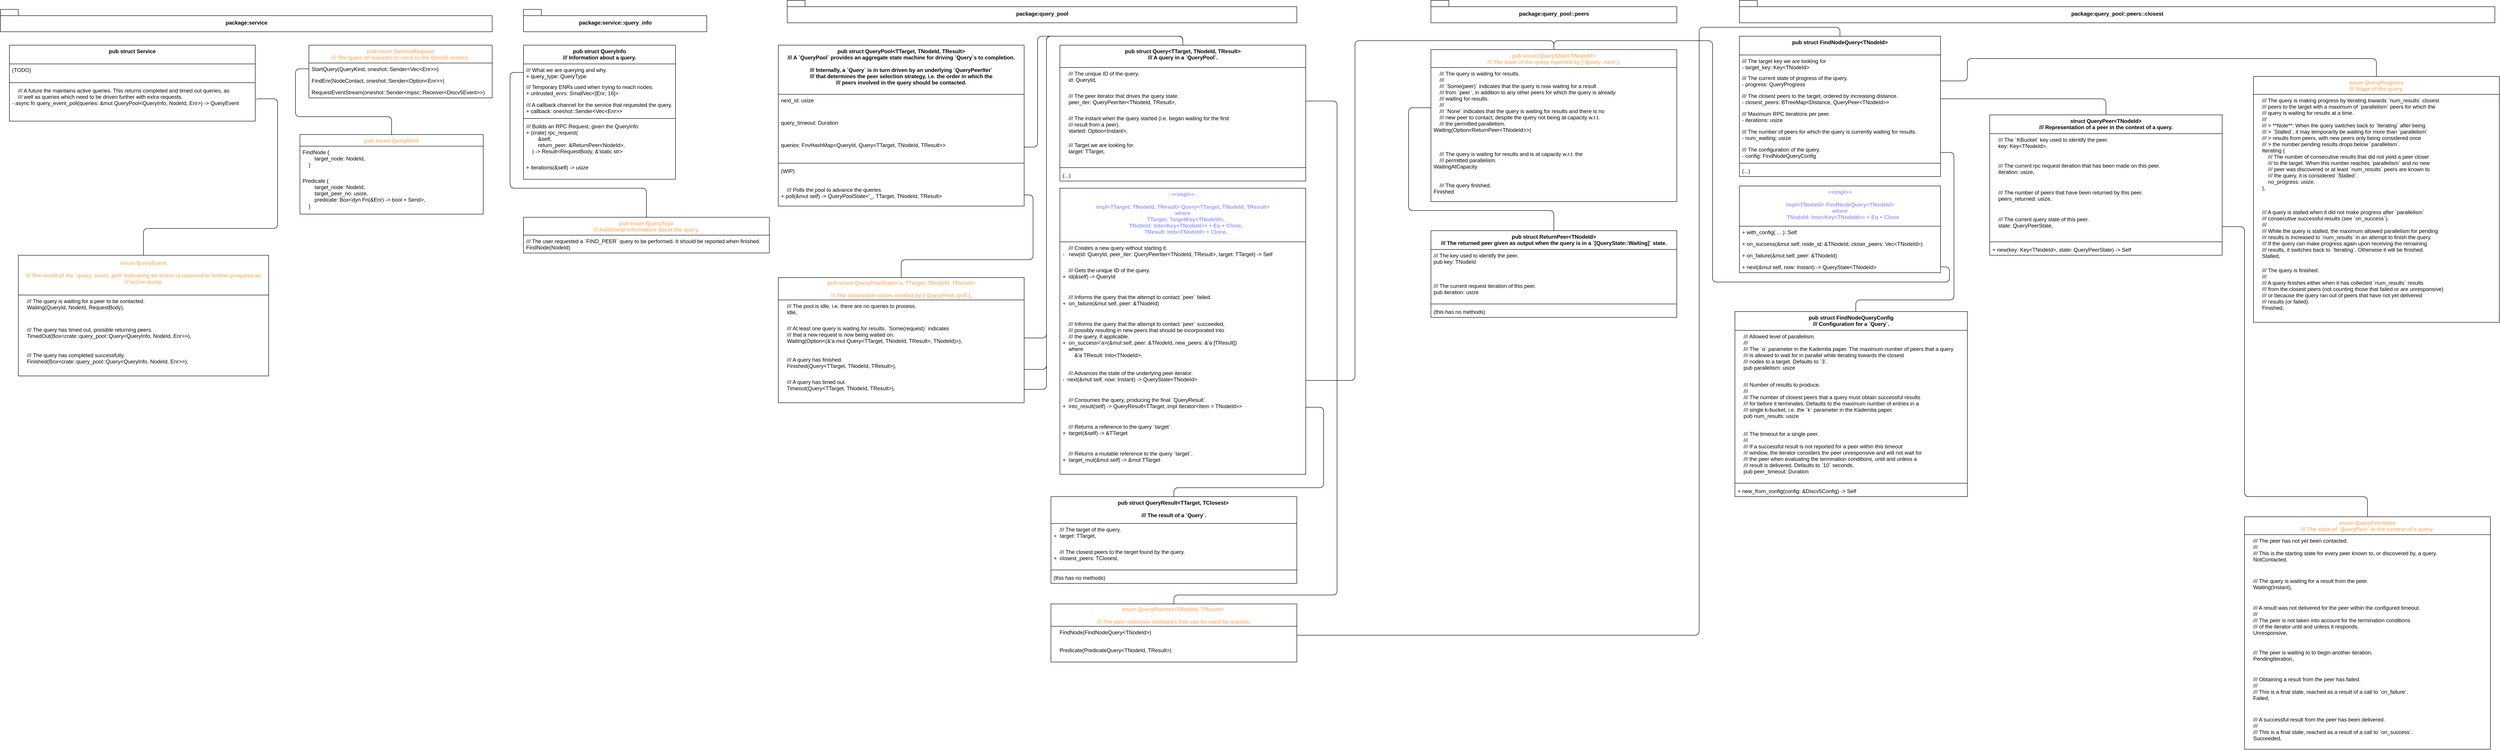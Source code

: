 <mxfile version="13.6.5">
    <diagram id="A8SA5iqdQammDAhF5BSR" name="Page-1">
        <mxGraphModel dx="2698" dy="864" grid="1" gridSize="10" guides="1" tooltips="1" connect="1" arrows="1" fold="1" page="1" pageScale="1" pageWidth="827" pageHeight="1169" math="0" shadow="0">
            <root>
                <mxCell id="0"/>
                <mxCell id="1" parent="0"/>
                <mxCell id="6" value="package:service" style="shape=folder;fontStyle=1;spacingTop=10;tabWidth=40;tabHeight=14;tabPosition=left;html=1;" parent="1" vertex="1">
                    <mxGeometry x="-650" y="40" width="1100" height="50" as="geometry"/>
                </mxCell>
                <mxCell id="7" value="pub enum ServiceRequest&#10;/// The types of requests to send to the Discv5 service." style="swimlane;fontStyle=1;childLayout=stackLayout;horizontal=1;startSize=40;fillColor=none;horizontalStack=0;resizeParent=1;resizeParentMax=0;resizeLast=0;collapsible=1;marginBottom=0;fontColor=#FFB570;" parent="1" vertex="1">
                    <mxGeometry x="40" y="120" width="410" height="118" as="geometry">
                        <mxRectangle x="90" y="140" width="90" height="26" as="alternateBounds"/>
                    </mxGeometry>
                </mxCell>
                <mxCell id="8" value="StartQuery(QueryKind, oneshot::Sender&lt;Vec&lt;Enr&gt;&gt;)" style="text;strokeColor=none;fillColor=none;align=left;verticalAlign=top;spacingLeft=4;spacingRight=4;overflow=hidden;rotatable=0;points=[[0,0.5],[1,0.5]];portConstraint=eastwest;" parent="7" vertex="1">
                    <mxGeometry y="40" width="410" height="26" as="geometry"/>
                </mxCell>
                <mxCell id="9" value="FindEnr(NodeContact, oneshot::Sender&lt;Option&lt;Enr&gt;&gt;)" style="text;strokeColor=none;fillColor=none;align=left;verticalAlign=top;spacingLeft=4;spacingRight=4;overflow=hidden;rotatable=0;points=[[0,0.5],[1,0.5]];portConstraint=eastwest;" parent="7" vertex="1">
                    <mxGeometry y="66" width="410" height="26" as="geometry"/>
                </mxCell>
                <mxCell id="10" value="RequestEventStream(oneshot::Sender&lt;mpsc::Receiver&lt;Discv5Event&gt;&gt;)" style="text;strokeColor=none;fillColor=none;align=left;verticalAlign=top;spacingLeft=4;spacingRight=4;overflow=hidden;rotatable=0;points=[[0,0.5],[1,0.5]];portConstraint=eastwest;" parent="7" vertex="1">
                    <mxGeometry y="92" width="410" height="26" as="geometry"/>
                </mxCell>
                <mxCell id="15" value="" style="endArrow=none;html=1;edgeStyle=orthogonalEdgeStyle;entryX=0.5;entryY=0;entryDx=0;entryDy=0;" parent="1" source="8" target="11" edge="1">
                    <mxGeometry relative="1" as="geometry">
                        <mxPoint x="110" y="550" as="sourcePoint"/>
                        <mxPoint x="270" y="550" as="targetPoint"/>
                        <Array as="points">
                            <mxPoint x="10" y="173"/>
                            <mxPoint x="10" y="280"/>
                            <mxPoint x="225" y="280"/>
                        </Array>
                    </mxGeometry>
                </mxCell>
                <mxCell id="11" value="pub enum QueryKind" style="swimlane;fontStyle=1;childLayout=stackLayout;horizontal=1;startSize=26;fillColor=none;horizontalStack=0;resizeParent=1;resizeParentMax=0;resizeLast=0;collapsible=1;marginBottom=0;fontColor=#FFB570;" parent="1" vertex="1">
                    <mxGeometry x="20" y="320" width="410" height="178" as="geometry">
                        <mxRectangle x="90" y="140" width="90" height="26" as="alternateBounds"/>
                    </mxGeometry>
                </mxCell>
                <mxCell id="12" value="FindNode {&#10;        target_node: NodeId,&#10;    }" style="text;strokeColor=none;fillColor=none;align=left;verticalAlign=top;spacingLeft=4;spacingRight=4;overflow=hidden;rotatable=0;points=[[0,0.5],[1,0.5]];portConstraint=eastwest;" parent="11" vertex="1">
                    <mxGeometry y="26" width="410" height="64" as="geometry"/>
                </mxCell>
                <mxCell id="13" value="Predicate {&#10;        target_node: NodeId,&#10;        target_peer_no: usize,&#10;        predicate: Box&lt;dyn Fn(&amp;Enr) -&gt; bool + Send&gt;,&#10;    }" style="text;strokeColor=none;fillColor=none;align=left;verticalAlign=top;spacingLeft=4;spacingRight=4;overflow=hidden;rotatable=0;points=[[0,0.5],[1,0.5]];portConstraint=eastwest;" parent="11" vertex="1">
                    <mxGeometry y="90" width="410" height="88" as="geometry"/>
                </mxCell>
                <mxCell id="18" value="package:service::query_info" style="shape=folder;fontStyle=1;spacingTop=10;tabWidth=40;tabHeight=14;tabPosition=left;html=1;" parent="1" vertex="1">
                    <mxGeometry x="520" y="40" width="410" height="50" as="geometry"/>
                </mxCell>
                <mxCell id="19" value="pub struct QueryInfo&#10;/// Information about a query." style="swimlane;fontStyle=1;align=center;verticalAlign=top;childLayout=stackLayout;horizontal=1;startSize=42;horizontalStack=0;resizeParent=1;resizeParentMax=0;resizeLast=0;collapsible=1;marginBottom=0;" parent="1" vertex="1">
                    <mxGeometry x="520" y="120" width="340" height="300" as="geometry"/>
                </mxCell>
                <mxCell id="20" value="/// What we are querying and why.&#10;+ query_type: QueryType" style="text;strokeColor=none;fillColor=none;align=left;verticalAlign=top;spacingLeft=4;spacingRight=4;overflow=hidden;rotatable=0;points=[[0,0.5],[1,0.5]];portConstraint=eastwest;" parent="19" vertex="1">
                    <mxGeometry y="42" width="340" height="38" as="geometry"/>
                </mxCell>
                <mxCell id="25" value="/// Temporary ENRs used when trying to reach nodes.&#10;+ untrusted_enrs: SmallVec&lt;[Enr; 16]&gt;" style="text;strokeColor=none;fillColor=none;align=left;verticalAlign=top;spacingLeft=4;spacingRight=4;overflow=hidden;rotatable=0;points=[[0,0.5],[1,0.5]];portConstraint=eastwest;" parent="19" vertex="1">
                    <mxGeometry y="80" width="340" height="40" as="geometry"/>
                </mxCell>
                <mxCell id="26" value="/// A callback channel for the service that requested the query.&#10;+ callback: oneshot::Sender&lt;Vec&lt;Enr&gt;&gt;" style="text;strokeColor=none;fillColor=none;align=left;verticalAlign=top;spacingLeft=4;spacingRight=4;overflow=hidden;rotatable=0;points=[[0,0.5],[1,0.5]];portConstraint=eastwest;" parent="19" vertex="1">
                    <mxGeometry y="120" width="340" height="40" as="geometry"/>
                </mxCell>
                <mxCell id="21" value="" style="line;strokeWidth=1;fillColor=none;align=left;verticalAlign=middle;spacingTop=-1;spacingLeft=3;spacingRight=3;rotatable=0;labelPosition=right;points=[];portConstraint=eastwest;" parent="19" vertex="1">
                    <mxGeometry y="160" width="340" height="8" as="geometry"/>
                </mxCell>
                <mxCell id="22" value="/// Builds an RPC Request, given the QueryInfo&#10;+ (crate) rpc_request(&#10;        &amp;self,&#10;        return_peer: &amp;ReturnPeer&lt;NodeId&gt;,&#10;    ) -&gt; Result&lt;RequestBody, &amp;'static str&gt;" style="text;strokeColor=none;fillColor=none;align=left;verticalAlign=top;spacingLeft=4;spacingRight=4;overflow=hidden;rotatable=0;points=[[0,0.5],[1,0.5]];portConstraint=eastwest;" parent="19" vertex="1">
                    <mxGeometry y="168" width="340" height="92" as="geometry"/>
                </mxCell>
                <mxCell id="94" value="+ iterations(&amp;self) -&gt; usize" style="text;strokeColor=none;fillColor=none;align=left;verticalAlign=top;spacingLeft=4;spacingRight=4;overflow=hidden;rotatable=0;points=[[0,0.5],[1,0.5]];portConstraint=eastwest;" parent="19" vertex="1">
                    <mxGeometry y="260" width="340" height="40" as="geometry"/>
                </mxCell>
                <mxCell id="31" value="" style="endArrow=none;html=1;edgeStyle=orthogonalEdgeStyle;exitX=0;exitY=0.5;exitDx=0;exitDy=0;entryX=0.5;entryY=0;entryDx=0;entryDy=0;" parent="1" source="20" target="27" edge="1">
                    <mxGeometry relative="1" as="geometry">
                        <mxPoint x="590" y="580" as="sourcePoint"/>
                        <mxPoint x="750" y="580" as="targetPoint"/>
                        <Array as="points">
                            <mxPoint x="490" y="181"/>
                            <mxPoint x="490" y="440"/>
                            <mxPoint x="795" y="440"/>
                        </Array>
                    </mxGeometry>
                </mxCell>
                <mxCell id="34" value="package:query_pool::peers::closest" style="shape=folder;fontStyle=1;spacingTop=10;tabWidth=40;tabHeight=14;tabPosition=left;html=1;" parent="1" vertex="1">
                    <mxGeometry x="3240" y="20" width="1690" height="50" as="geometry"/>
                </mxCell>
                <mxCell id="55" value="" style="endArrow=none;html=1;edgeStyle=orthogonalEdgeStyle;entryX=0.52;entryY=-0.001;entryDx=0;entryDy=0;entryPerimeter=0;" parent="1" source="44" target="45" edge="1">
                    <mxGeometry relative="1" as="geometry">
                        <mxPoint x="3070" y="640" as="sourcePoint"/>
                        <mxPoint x="3230" y="640" as="targetPoint"/>
                        <Array as="points">
                            <mxPoint x="3720" y="360"/>
                            <mxPoint x="3720" y="690"/>
                            <mxPoint x="3500" y="690"/>
                        </Array>
                    </mxGeometry>
                </mxCell>
                <mxCell id="79" value="" style="endArrow=none;html=1;edgeStyle=orthogonalEdgeStyle;fontColor=#FFB570;entryX=0.5;entryY=0;entryDx=0;entryDy=0;exitX=1;exitY=0.5;exitDx=0;exitDy=0;" parent="1" source="74" target="75" edge="1">
                    <mxGeometry relative="1" as="geometry">
                        <mxPoint x="2836" y="690" as="sourcePoint"/>
                        <mxPoint x="2216" y="860" as="targetPoint"/>
                        <Array as="points">
                            <mxPoint x="3710" y="616"/>
                            <mxPoint x="3710" y="650"/>
                            <mxPoint x="3180" y="650"/>
                            <mxPoint x="3180" y="110"/>
                            <mxPoint x="2825" y="110"/>
                        </Array>
                    </mxGeometry>
                </mxCell>
                <mxCell id="27" value="pub enum QueryType&#10;/// Additional information about the query." style="swimlane;fontStyle=1;childLayout=stackLayout;horizontal=1;startSize=40;fillColor=none;horizontalStack=0;resizeParent=1;resizeParentMax=0;resizeLast=0;collapsible=1;marginBottom=0;labelBackgroundColor=none;fontColor=#FFB570;" parent="1" vertex="1">
                    <mxGeometry x="520" y="505" width="550" height="80" as="geometry">
                        <mxRectangle x="90" y="140" width="90" height="26" as="alternateBounds"/>
                    </mxGeometry>
                </mxCell>
                <mxCell id="28" value="/// The user requested a `FIND_PEER` query to be performed. It should be reported when finished.&#10;FindNode(NodeId)" style="text;strokeColor=none;fillColor=none;align=left;verticalAlign=top;spacingLeft=4;spacingRight=4;overflow=hidden;rotatable=0;points=[[0,0.5],[1,0.5]];portConstraint=eastwest;" parent="27" vertex="1">
                    <mxGeometry y="40" width="550" height="40" as="geometry"/>
                </mxCell>
                <mxCell id="95" value="" style="endArrow=none;html=1;edgeStyle=orthogonalEdgeStyle;fontColor=#FFB570;exitX=0;exitY=0.5;exitDx=0;exitDy=0;entryX=0.5;entryY=0;entryDx=0;entryDy=0;" parent="1" source="76" target="82" edge="1">
                    <mxGeometry relative="1" as="geometry">
                        <mxPoint x="2070" y="500" as="sourcePoint"/>
                        <mxPoint x="2220" y="510" as="targetPoint"/>
                        <Array as="points">
                            <mxPoint x="2500" y="260"/>
                            <mxPoint x="2500" y="490"/>
                            <mxPoint x="2825" y="490"/>
                        </Array>
                    </mxGeometry>
                </mxCell>
                <mxCell id="98" value="package:query_pool::peers" style="shape=folder;fontStyle=1;spacingTop=10;tabWidth=40;tabHeight=14;tabPosition=left;html=1;" parent="1" vertex="1">
                    <mxGeometry x="2550" y="20" width="550.06" height="50" as="geometry"/>
                </mxCell>
                <mxCell id="103" value="" style="endArrow=none;html=1;edgeStyle=orthogonalEdgeStyle;entryX=0.5;entryY=0;entryDx=0;entryDy=0;exitX=1;exitY=0.5;exitDx=0;exitDy=0;" parent="1" source="37" target="99" edge="1">
                    <mxGeometry relative="1" as="geometry">
                        <mxPoint x="3700" y="370" as="sourcePoint"/>
                        <mxPoint x="4040.4" y="160.586" as="targetPoint"/>
                        <Array as="points">
                            <mxPoint x="3750" y="200"/>
                            <mxPoint x="3750" y="150"/>
                            <mxPoint x="4665" y="150"/>
                        </Array>
                    </mxGeometry>
                </mxCell>
                <mxCell id="111" value="" style="endArrow=none;html=1;edgeStyle=orthogonalEdgeStyle;entryX=0.5;entryY=0;entryDx=0;entryDy=0;exitX=1;exitY=0.5;exitDx=0;exitDy=0;" parent="1" source="38" target="104" edge="1">
                    <mxGeometry relative="1" as="geometry">
                        <mxPoint x="3700" y="370.059" as="sourcePoint"/>
                        <mxPoint x="4040.4" y="160.586" as="targetPoint"/>
                        <Array as="points">
                            <mxPoint x="4060" y="240"/>
                        </Array>
                    </mxGeometry>
                </mxCell>
                <mxCell id="119" value="" style="endArrow=none;html=1;edgeStyle=orthogonalEdgeStyle;exitX=1;exitY=0.5;exitDx=0;exitDy=0;entryX=0.5;entryY=0;entryDx=0;entryDy=0;" parent="1" source="110" target="112" edge="1">
                    <mxGeometry relative="1" as="geometry">
                        <mxPoint x="3700" y="250" as="sourcePoint"/>
                        <mxPoint x="4339.06" y="590" as="targetPoint"/>
                        <Array as="points">
                            <mxPoint x="4370" y="526"/>
                            <mxPoint x="4370" y="1130"/>
                            <mxPoint x="4645" y="1130"/>
                        </Array>
                    </mxGeometry>
                </mxCell>
                <mxCell id="120" value="package:query_pool" style="shape=folder;fontStyle=1;spacingTop=10;tabWidth=40;tabHeight=14;tabPosition=left;html=1;" parent="1" vertex="1">
                    <mxGeometry x="1110" y="20" width="1140" height="50" as="geometry"/>
                </mxCell>
                <mxCell id="121" value="pub struct QueryPool&lt;TTarget, TNodeId, TResult&gt;&#10;/// A `QueryPool` provides an aggregate state machine for driving `Query`s to completion.&#10;&#10;/// Internally, a `Query` is in turn driven by an underlying `QueryPeerIter`&#10;/// that determines the peer selection strategy, i.e. the order in which the&#10;/// peers involved in the query should be contacted.&#10;" style="swimlane;fontStyle=1;align=center;verticalAlign=top;childLayout=stackLayout;horizontal=1;startSize=110;horizontalStack=0;resizeParent=1;resizeParentMax=0;resizeLast=0;collapsible=1;marginBottom=0;" parent="1" vertex="1">
                    <mxGeometry x="1090" y="120" width="550" height="360" as="geometry"/>
                </mxCell>
                <mxCell id="122" value="next_id: usize" style="text;strokeColor=none;fillColor=none;align=left;verticalAlign=top;spacingLeft=4;spacingRight=4;overflow=hidden;rotatable=0;points=[[0,0.5],[1,0.5]];portConstraint=eastwest;" parent="121" vertex="1">
                    <mxGeometry y="110" width="550" height="50" as="geometry"/>
                </mxCell>
                <mxCell id="123" value="query_timeout: Duration" style="text;strokeColor=none;fillColor=none;align=left;verticalAlign=top;spacingLeft=4;spacingRight=4;overflow=hidden;rotatable=0;points=[[0,0.5],[1,0.5]];portConstraint=eastwest;" parent="121" vertex="1">
                    <mxGeometry y="160" width="550" height="50" as="geometry"/>
                </mxCell>
                <mxCell id="128" value="queries: FnvHashMap&lt;QueryId, Query&lt;TTarget, TNodeId, TResult&gt;&gt;" style="text;strokeColor=none;fillColor=none;align=left;verticalAlign=top;spacingLeft=4;spacingRight=4;overflow=hidden;rotatable=0;points=[[0,0.5],[1,0.5]];portConstraint=eastwest;" parent="121" vertex="1">
                    <mxGeometry y="210" width="550" height="50" as="geometry"/>
                </mxCell>
                <mxCell id="124" value="" style="line;strokeWidth=1;fillColor=none;align=left;verticalAlign=middle;spacingTop=-1;spacingLeft=3;spacingRight=3;rotatable=0;labelPosition=right;points=[];portConstraint=eastwest;" parent="121" vertex="1">
                    <mxGeometry y="260" width="550" height="8" as="geometry"/>
                </mxCell>
                <mxCell id="125" value="(WIP)" style="text;strokeColor=none;fillColor=none;align=left;verticalAlign=top;spacingLeft=4;spacingRight=4;overflow=hidden;rotatable=0;points=[[0,0.5],[1,0.5]];portConstraint=eastwest;" parent="121" vertex="1">
                    <mxGeometry y="268" width="550" height="42" as="geometry"/>
                </mxCell>
                <mxCell id="177" value="    /// Polls the pool to advance the queries.&#10;+ poll(&amp;mut self) -&gt; QueryPoolState&lt;'_, TTarget, TNodeId, TResult&gt;" style="text;strokeColor=none;fillColor=none;align=left;verticalAlign=top;spacingLeft=4;spacingRight=4;overflow=hidden;rotatable=0;points=[[0,0.5],[1,0.5]];portConstraint=eastwest;" parent="121" vertex="1">
                    <mxGeometry y="310" width="550" height="50" as="geometry"/>
                </mxCell>
                <mxCell id="150" value="" style="endArrow=none;html=1;edgeStyle=orthogonalEdgeStyle;fontColor=#FFB570;exitX=0.5;exitY=0;exitDx=0;exitDy=0;entryX=1;entryY=0.5;entryDx=0;entryDy=0;" parent="1" source="75" target="146" edge="1">
                    <mxGeometry relative="1" as="geometry">
                        <mxPoint x="1740" y="265" as="sourcePoint"/>
                        <mxPoint x="2015.0" y="540" as="targetPoint"/>
                        <Array as="points">
                            <mxPoint x="2825" y="110"/>
                            <mxPoint x="2380" y="110"/>
                            <mxPoint x="2380" y="870"/>
                        </Array>
                    </mxGeometry>
                </mxCell>
                <mxCell id="158" value="" style="endArrow=none;html=1;edgeStyle=orthogonalEdgeStyle;fontColor=#FFB570;exitX=1;exitY=0.5;exitDx=0;exitDy=0;entryX=0.5;entryY=0;entryDx=0;entryDy=0;" parent="1" source="147" target="151" edge="1">
                    <mxGeometry relative="1" as="geometry">
                        <mxPoint x="1859.94" y="1100" as="sourcePoint"/>
                        <mxPoint x="2134.94" y="1375" as="targetPoint"/>
                        <Array as="points">
                            <mxPoint x="2310" y="930"/>
                            <mxPoint x="2310" y="1110"/>
                            <mxPoint x="1975" y="1110"/>
                        </Array>
                    </mxGeometry>
                </mxCell>
                <mxCell id="159" value="" style="endArrow=none;html=1;edgeStyle=orthogonalEdgeStyle;fontColor=#FFB570;exitX=1;exitY=0.361;exitDx=0;exitDy=0;entryX=0.5;entryY=0;entryDx=0;entryDy=0;exitPerimeter=0;" parent="1" source="128" target="129" edge="1">
                    <mxGeometry relative="1" as="geometry">
                        <mxPoint x="1749.94" y="364" as="sourcePoint"/>
                        <mxPoint x="2024.94" y="639" as="targetPoint"/>
                        <Array as="points">
                            <mxPoint x="1670" y="348"/>
                            <mxPoint x="1670" y="100"/>
                            <mxPoint x="1995" y="100"/>
                        </Array>
                    </mxGeometry>
                </mxCell>
                <mxCell id="35" value="pub struct FindNodeQuery&lt;TNodeId&gt;" style="swimlane;fontStyle=1;align=center;verticalAlign=top;childLayout=stackLayout;horizontal=1;startSize=42;horizontalStack=0;resizeParent=1;resizeParentMax=0;resizeLast=0;collapsible=1;marginBottom=0;" parent="1" vertex="1">
                    <mxGeometry x="3240" y="100" width="450" height="314" as="geometry"/>
                </mxCell>
                <mxCell id="36" value="/// The target key we are looking for&#10;- target_key: Key&lt;TNodeId&gt;" style="text;strokeColor=none;fillColor=none;align=left;verticalAlign=top;spacingLeft=4;spacingRight=4;overflow=hidden;rotatable=0;points=[[0,0.5],[1,0.5]];portConstraint=eastwest;" parent="35" vertex="1">
                    <mxGeometry y="42" width="450" height="38" as="geometry"/>
                </mxCell>
                <mxCell id="37" value="/// The current state of progress of the query.&#10;- progress: QueryProgress" style="text;strokeColor=none;fillColor=none;align=left;verticalAlign=top;spacingLeft=4;spacingRight=4;overflow=hidden;rotatable=0;points=[[0,0.5],[1,0.5]];portConstraint=eastwest;" parent="35" vertex="1">
                    <mxGeometry y="80" width="450" height="40" as="geometry"/>
                </mxCell>
                <mxCell id="38" value="/// The closest peers to the target, ordered by increasing distance.&#10;- closest_peers: BTreeMap&lt;Distance, QueryPeer&lt;TNodeId&gt;&gt;" style="text;strokeColor=none;fillColor=none;align=left;verticalAlign=top;spacingLeft=4;spacingRight=4;overflow=hidden;rotatable=0;points=[[0,0.5],[1,0.5]];portConstraint=eastwest;" parent="35" vertex="1">
                    <mxGeometry y="120" width="450" height="40" as="geometry"/>
                </mxCell>
                <mxCell id="42" value="/// Maximum RPC iterations per peer.&#10;- iterations: usize" style="text;strokeColor=none;fillColor=none;align=left;verticalAlign=top;spacingLeft=4;spacingRight=4;overflow=hidden;rotatable=0;points=[[0,0.5],[1,0.5]];portConstraint=eastwest;" parent="35" vertex="1">
                    <mxGeometry y="160" width="450" height="40" as="geometry"/>
                </mxCell>
                <mxCell id="43" value="/// The number of peers for which the query is currently waiting for results.&#10;- num_waiting: usize" style="text;strokeColor=none;fillColor=none;align=left;verticalAlign=top;spacingLeft=4;spacingRight=4;overflow=hidden;rotatable=0;points=[[0,0.5],[1,0.5]];portConstraint=eastwest;" parent="35" vertex="1">
                    <mxGeometry y="200" width="450" height="40" as="geometry"/>
                </mxCell>
                <mxCell id="44" value="/// The configuration of the query.&#10;- config: FindNodeQueryConfig" style="text;strokeColor=none;fillColor=none;align=left;verticalAlign=top;spacingLeft=4;spacingRight=4;overflow=hidden;rotatable=0;points=[[0,0.5],[1,0.5]];portConstraint=eastwest;" parent="35" vertex="1">
                    <mxGeometry y="240" width="450" height="40" as="geometry"/>
                </mxCell>
                <mxCell id="39" value="" style="line;strokeWidth=1;fillColor=none;align=left;verticalAlign=middle;spacingTop=-1;spacingLeft=3;spacingRight=3;rotatable=0;labelPosition=right;points=[];portConstraint=eastwest;" parent="35" vertex="1">
                    <mxGeometry y="280" width="450" height="8" as="geometry"/>
                </mxCell>
                <mxCell id="41" value="(...)" style="text;strokeColor=none;fillColor=none;align=left;verticalAlign=top;spacingLeft=4;spacingRight=4;overflow=hidden;rotatable=0;points=[[0,0.5],[1,0.5]];portConstraint=eastwest;" parent="35" vertex="1">
                    <mxGeometry y="288" width="450" height="26" as="geometry"/>
                </mxCell>
                <mxCell id="63" value="&lt;&lt;impl&gt;&gt;&#10;&#10;impl&lt;TNodeId&gt; FindNodeQuery&lt;TNodeId&gt;&#10;where&#10;    TNodeId: Into&lt;Key&lt;TNodeId&gt;&gt; + Eq + Clone" style="swimlane;fontStyle=1;align=center;verticalAlign=top;childLayout=stackLayout;horizontal=1;startSize=90;horizontalStack=0;resizeParent=1;resizeParentMax=0;resizeLast=0;collapsible=1;marginBottom=0;fontColor=#9999FF;" parent="1" vertex="1">
                    <mxGeometry x="3240" y="435" width="450" height="194" as="geometry"/>
                </mxCell>
                <mxCell id="71" value="+ with_config( ... ): Self" style="text;strokeColor=none;fillColor=none;align=left;verticalAlign=top;spacingLeft=4;spacingRight=4;overflow=hidden;rotatable=0;points=[[0,0.5],[1,0.5]];portConstraint=eastwest;" parent="63" vertex="1">
                    <mxGeometry y="90" width="450" height="26" as="geometry"/>
                </mxCell>
                <mxCell id="72" value="+ on_success(&amp;mut self, node_id: &amp;TNodeId, closer_peers: Vec&lt;TNodeId&gt;)" style="text;strokeColor=none;fillColor=none;align=left;verticalAlign=top;spacingLeft=4;spacingRight=4;overflow=hidden;rotatable=0;points=[[0,0.5],[1,0.5]];portConstraint=eastwest;" parent="63" vertex="1">
                    <mxGeometry y="116" width="450" height="26" as="geometry"/>
                </mxCell>
                <mxCell id="73" value="+ on_failure(&amp;mut self, peer: &amp;TNodeId)" style="text;strokeColor=none;fillColor=none;align=left;verticalAlign=top;spacingLeft=4;spacingRight=4;overflow=hidden;rotatable=0;points=[[0,0.5],[1,0.5]];portConstraint=eastwest;" parent="63" vertex="1">
                    <mxGeometry y="142" width="450" height="26" as="geometry"/>
                </mxCell>
                <mxCell id="74" value="+ next(&amp;mut self, now: Instant) -&gt; QueryState&lt;TNodeId&gt;" style="text;strokeColor=none;fillColor=none;align=left;verticalAlign=top;spacingLeft=4;spacingRight=4;overflow=hidden;rotatable=0;points=[[0,0.5],[1,0.5]];portConstraint=eastwest;" parent="63" vertex="1">
                    <mxGeometry y="168" width="450" height="26" as="geometry"/>
                </mxCell>
                <mxCell id="75" value="pub enum QueryState&lt;TNodeId&gt;&#10;/// The state of the query reported by [`Query::next`]." style="swimlane;fontStyle=1;childLayout=stackLayout;horizontal=1;startSize=40;fillColor=none;horizontalStack=0;resizeParent=1;resizeParentMax=0;resizeLast=0;collapsible=1;marginBottom=0;fontColor=#FFB570;" parent="1" vertex="1">
                    <mxGeometry x="2550" y="130" width="550" height="340" as="geometry">
                        <mxRectangle x="90" y="140" width="90" height="26" as="alternateBounds"/>
                    </mxGeometry>
                </mxCell>
                <mxCell id="76" value="    /// The query is waiting for results.&#10;    ///&#10;    /// `Some(peer)` indicates that the query is now waiting for a result&#10;    /// from `peer`, in addition to any other peers for which the query is already&#10;    /// waiting for results.&#10;    ///&#10;    /// `None` indicates that the query is waiting for results and there is no&#10;    /// new peer to contact, despite the query not being at capacity w.r.t.&#10;    /// the permitted parallelism.&#10;Waiting(Option&lt;ReturnPeer&lt;TNodeId&gt;&gt;)" style="text;strokeColor=none;fillColor=none;align=left;verticalAlign=top;spacingLeft=4;spacingRight=4;overflow=hidden;rotatable=0;points=[[0,0.5],[1,0.5]];portConstraint=eastwest;" parent="75" vertex="1">
                    <mxGeometry y="40" width="550" height="180" as="geometry"/>
                </mxCell>
                <mxCell id="77" value="    /// The query is waiting for results and is at capacity w.r.t. the&#10;    /// permitted parallelism.&#10;WaitingAtCapacity" style="text;strokeColor=none;fillColor=none;align=left;verticalAlign=top;spacingLeft=4;spacingRight=4;overflow=hidden;rotatable=0;points=[[0,0.5],[1,0.5]];portConstraint=eastwest;" parent="75" vertex="1">
                    <mxGeometry y="220" width="550" height="70" as="geometry"/>
                </mxCell>
                <mxCell id="78" value="    /// The query finished.&#10;Finished" style="text;strokeColor=none;fillColor=none;align=left;verticalAlign=top;spacingLeft=4;spacingRight=4;overflow=hidden;rotatable=0;points=[[0,0.5],[1,0.5]];portConstraint=eastwest;" parent="75" vertex="1">
                    <mxGeometry y="290" width="550" height="50" as="geometry"/>
                </mxCell>
                <mxCell id="82" value="pub struct ReturnPeer&lt;TNodeId&gt;&#10;/// The returned peer given as output when the query is in a `[QueryState::Waiting]` state." style="swimlane;fontStyle=1;align=center;verticalAlign=top;childLayout=stackLayout;horizontal=1;startSize=42;horizontalStack=0;resizeParent=1;resizeParentMax=0;resizeLast=0;collapsible=1;marginBottom=0;" parent="1" vertex="1">
                    <mxGeometry x="2550" y="535" width="550" height="194" as="geometry"/>
                </mxCell>
                <mxCell id="83" value="/// The key used to identify the peer.&#10;pub key: TNodeId" style="text;strokeColor=none;fillColor=none;align=left;verticalAlign=top;spacingLeft=4;spacingRight=4;overflow=hidden;rotatable=0;points=[[0,0.5],[1,0.5]];portConstraint=eastwest;" parent="82" vertex="1">
                    <mxGeometry y="42" width="550" height="68" as="geometry"/>
                </mxCell>
                <mxCell id="84" value="/// The current request iteration of this peer.&#10;pub iteration: usize" style="text;strokeColor=none;fillColor=none;align=left;verticalAlign=top;spacingLeft=4;spacingRight=4;overflow=hidden;rotatable=0;points=[[0,0.5],[1,0.5]];portConstraint=eastwest;" parent="82" vertex="1">
                    <mxGeometry y="110" width="550" height="50" as="geometry"/>
                </mxCell>
                <mxCell id="86" value="" style="line;strokeWidth=1;fillColor=none;align=left;verticalAlign=middle;spacingTop=-1;spacingLeft=3;spacingRight=3;rotatable=0;labelPosition=right;points=[];portConstraint=eastwest;" parent="82" vertex="1">
                    <mxGeometry y="160" width="550" height="8" as="geometry"/>
                </mxCell>
                <mxCell id="87" value="(this has no methods)" style="text;strokeColor=none;fillColor=none;align=left;verticalAlign=top;spacingLeft=4;spacingRight=4;overflow=hidden;rotatable=0;points=[[0,0.5],[1,0.5]];portConstraint=eastwest;" parent="82" vertex="1">
                    <mxGeometry y="168" width="550" height="26" as="geometry"/>
                </mxCell>
                <mxCell id="189" value="pub struct Service" style="swimlane;fontStyle=1;align=center;verticalAlign=top;childLayout=stackLayout;horizontal=1;startSize=42;horizontalStack=0;resizeParent=1;resizeParentMax=0;resizeLast=0;collapsible=1;marginBottom=0;" parent="1" vertex="1">
                    <mxGeometry x="-630" y="120" width="550" height="170" as="geometry"/>
                </mxCell>
                <mxCell id="190" value="(TODO)" style="text;strokeColor=none;fillColor=none;align=left;verticalAlign=top;spacingLeft=4;spacingRight=4;overflow=hidden;rotatable=0;points=[[0,0.5],[1,0.5]];portConstraint=eastwest;" parent="189" vertex="1">
                    <mxGeometry y="42" width="550" height="38" as="geometry"/>
                </mxCell>
                <mxCell id="193" value="" style="line;strokeWidth=1;fillColor=none;align=left;verticalAlign=middle;spacingTop=-1;spacingLeft=3;spacingRight=3;rotatable=0;labelPosition=right;points=[];portConstraint=eastwest;" parent="189" vertex="1">
                    <mxGeometry y="80" width="550" height="8" as="geometry"/>
                </mxCell>
                <mxCell id="194" value="    /// A future the maintains active queries. This returns completed and timed out queries, as&#10;    /// well as queries which need to be driven further with extra requests.&#10;- async fn query_event_poll(queries: &amp;mut QueryPool&lt;QueryInfo, NodeId, Enr&gt;) -&gt; QueryEvent" style="text;strokeColor=none;fillColor=none;align=left;verticalAlign=top;spacingLeft=4;spacingRight=4;overflow=hidden;rotatable=0;points=[[0,0.5],[1,0.5]];portConstraint=eastwest;" parent="189" vertex="1">
                    <mxGeometry y="88" width="550" height="82" as="geometry"/>
                </mxCell>
                <mxCell id="129" value="pub struct Query&lt;TTarget, TNodeId, TResult&gt;&#10;/// A query in a `QueryPool`." style="swimlane;fontStyle=1;align=center;verticalAlign=top;childLayout=stackLayout;horizontal=1;startSize=50;horizontalStack=0;resizeParent=1;resizeParentMax=0;resizeLast=0;collapsible=1;marginBottom=0;" parent="1" vertex="1">
                    <mxGeometry x="1720" y="120" width="550" height="304" as="geometry"/>
                </mxCell>
                <mxCell id="130" value="    /// The unique ID of the query.&#10;    id: QueryId," style="text;strokeColor=none;fillColor=none;align=left;verticalAlign=top;spacingLeft=4;spacingRight=4;overflow=hidden;rotatable=0;points=[[0,0.5],[1,0.5]];portConstraint=eastwest;" parent="129" vertex="1">
                    <mxGeometry y="50" width="550" height="50" as="geometry"/>
                </mxCell>
                <mxCell id="131" value="    /// The peer iterator that drives the query state.&#10;    peer_iter: QueryPeerIter&lt;TNodeId, TResult&gt;,&#10;" style="text;strokeColor=none;fillColor=none;align=left;verticalAlign=top;spacingLeft=4;spacingRight=4;overflow=hidden;rotatable=0;points=[[0,0.5],[1,0.5]];portConstraint=eastwest;" parent="129" vertex="1">
                    <mxGeometry y="100" width="550" height="50" as="geometry"/>
                </mxCell>
                <mxCell id="139" value="    /// The instant when the query started (i.e. began waiting for the first&#10;    /// result from a peer).&#10;    started: Option&lt;Instant&gt;,&#10;" style="text;strokeColor=none;fillColor=none;align=left;verticalAlign=top;spacingLeft=4;spacingRight=4;overflow=hidden;rotatable=0;points=[[0,0.5],[1,0.5]];portConstraint=eastwest;" parent="129" vertex="1">
                    <mxGeometry y="150" width="550" height="60" as="geometry"/>
                </mxCell>
                <mxCell id="132" value="    /// Target we are looking for.&#10;    target: TTarget,&#10;" style="text;strokeColor=none;fillColor=none;align=left;verticalAlign=top;spacingLeft=4;spacingRight=4;overflow=hidden;rotatable=0;points=[[0,0.5],[1,0.5]];portConstraint=eastwest;" parent="129" vertex="1">
                    <mxGeometry y="210" width="550" height="60" as="geometry"/>
                </mxCell>
                <mxCell id="133" value="" style="line;strokeWidth=1;fillColor=none;align=left;verticalAlign=middle;spacingTop=-1;spacingLeft=3;spacingRight=3;rotatable=0;labelPosition=right;points=[];portConstraint=eastwest;" parent="129" vertex="1">
                    <mxGeometry y="270" width="550" height="8" as="geometry"/>
                </mxCell>
                <mxCell id="134" value="(...)" style="text;strokeColor=none;fillColor=none;align=left;verticalAlign=top;spacingLeft=4;spacingRight=4;overflow=hidden;rotatable=0;points=[[0,0.5],[1,0.5]];portConstraint=eastwest;" parent="129" vertex="1">
                    <mxGeometry y="278" width="550" height="26" as="geometry"/>
                </mxCell>
                <mxCell id="99" value="enum QueryProgress&#10;/// Stage of the query." style="swimlane;fontStyle=1;childLayout=stackLayout;horizontal=1;startSize=40;fillColor=none;horizontalStack=0;resizeParent=1;resizeParentMax=0;resizeLast=0;collapsible=1;marginBottom=0;fontColor=#FFB570;" parent="1" vertex="1">
                    <mxGeometry x="4390" y="190" width="550" height="550" as="geometry">
                        <mxRectangle x="90" y="140" width="90" height="26" as="alternateBounds"/>
                    </mxGeometry>
                </mxCell>
                <mxCell id="100" value="    /// The query is making progress by iterating towards `num_results` closest&#10;    /// peers to the target with a maximum of `parallelism` peers for which the&#10;    /// query is waiting for results at a time.&#10;    ///&#10;    /// &gt; **Note**: When the query switches back to `Iterating` after being&#10;    /// &gt; `Stalled`, it may temporarily be waiting for more than `parallelism`&#10;    /// &gt; results from peers, with new peers only being considered once&#10;    /// &gt; the number pending results drops below `parallelism`.&#10;    Iterating {&#10;        /// The number of consecutive results that did not yield a peer closer&#10;        /// to the target. When this number reaches `parallelism` and no new&#10;        /// peer was discovered or at least `num_results` peers are known to&#10;        /// the query, it is considered `Stalled`.&#10;        no_progress: usize,&#10;    },&#10;" style="text;strokeColor=none;fillColor=none;align=left;verticalAlign=top;spacingLeft=4;spacingRight=4;overflow=hidden;rotatable=0;points=[[0,0.5],[1,0.5]];portConstraint=eastwest;" parent="99" vertex="1">
                    <mxGeometry y="40" width="550" height="250" as="geometry"/>
                </mxCell>
                <mxCell id="101" value="    /// A query is stalled when it did not make progress after `parallelism`&#10;    /// consecutive successful results (see `on_success`).&#10;    ///&#10;    /// While the query is stalled, the maximum allowed parallelism for pending&#10;    /// results is increased to `num_results` in an attempt to finish the query.&#10;    /// If the query can make progress again upon receiving the remaining&#10;    /// results, it switches back to `Iterating`. Otherwise it will be finished.&#10;    Stalled,&#10;" style="text;strokeColor=none;fillColor=none;align=left;verticalAlign=top;spacingLeft=4;spacingRight=4;overflow=hidden;rotatable=0;points=[[0,0.5],[1,0.5]];portConstraint=eastwest;" parent="99" vertex="1">
                    <mxGeometry y="290" width="550" height="130" as="geometry"/>
                </mxCell>
                <mxCell id="102" value="    /// The query is finished.&#10;    ///&#10;    /// A query finishes either when it has collected `num_results` results&#10;    /// from the closest peers (not counting those that failed or are unresponsive)&#10;    /// or because the query ran out of peers that have not yet delivered&#10;    /// results (or failed).&#10;    Finished," style="text;strokeColor=none;fillColor=none;align=left;verticalAlign=top;spacingLeft=4;spacingRight=4;overflow=hidden;rotatable=0;points=[[0,0.5],[1,0.5]];portConstraint=eastwest;" parent="99" vertex="1">
                    <mxGeometry y="420" width="550" height="130" as="geometry"/>
                </mxCell>
                <mxCell id="104" value="struct QueryPeer&lt;TNodeId&gt;&#10;/// Representation of a peer in the context of a query." style="swimlane;fontStyle=1;align=center;verticalAlign=top;childLayout=stackLayout;horizontal=1;startSize=42;horizontalStack=0;resizeParent=1;resizeParentMax=0;resizeLast=0;collapsible=1;marginBottom=0;" parent="1" vertex="1">
                    <mxGeometry x="3800" y="276" width="520" height="314" as="geometry"/>
                </mxCell>
                <mxCell id="105" value="    /// The `KBucket` key used to identify the peer.&#10;    key: Key&lt;TNodeId&gt;,&#10;" style="text;strokeColor=none;fillColor=none;align=left;verticalAlign=top;spacingLeft=4;spacingRight=4;overflow=hidden;rotatable=0;points=[[0,0.5],[1,0.5]];portConstraint=eastwest;" parent="104" vertex="1">
                    <mxGeometry y="42" width="520" height="58" as="geometry"/>
                </mxCell>
                <mxCell id="106" value="    /// The current rpc request iteration that has been made on this peer.&#10;    iteration: usize,&#10;" style="text;strokeColor=none;fillColor=none;align=left;verticalAlign=top;spacingLeft=4;spacingRight=4;overflow=hidden;rotatable=0;points=[[0,0.5],[1,0.5]];portConstraint=eastwest;" parent="104" vertex="1">
                    <mxGeometry y="100" width="520" height="60" as="geometry"/>
                </mxCell>
                <mxCell id="107" value="    /// The number of peers that have been returned by this peer.&#10;    peers_returned: usize,&#10;" style="text;strokeColor=none;fillColor=none;align=left;verticalAlign=top;spacingLeft=4;spacingRight=4;overflow=hidden;rotatable=0;points=[[0,0.5],[1,0.5]];portConstraint=eastwest;" parent="104" vertex="1">
                    <mxGeometry y="160" width="520" height="60" as="geometry"/>
                </mxCell>
                <mxCell id="110" value="    /// The current query state of this peer.&#10;    state: QueryPeerState,&#10;" style="text;strokeColor=none;fillColor=none;align=left;verticalAlign=top;spacingLeft=4;spacingRight=4;overflow=hidden;rotatable=0;points=[[0,0.5],[1,0.5]];portConstraint=eastwest;" parent="104" vertex="1">
                    <mxGeometry y="220" width="520" height="60" as="geometry"/>
                </mxCell>
                <mxCell id="108" value="" style="line;strokeWidth=1;fillColor=none;align=left;verticalAlign=middle;spacingTop=-1;spacingLeft=3;spacingRight=3;rotatable=0;labelPosition=right;points=[];portConstraint=eastwest;" parent="104" vertex="1">
                    <mxGeometry y="280" width="520" height="8" as="geometry"/>
                </mxCell>
                <mxCell id="109" value="+ new(key: Key&lt;TNodeId&gt;, state: QueryPeerState) -&gt; Self" style="text;strokeColor=none;fillColor=none;align=left;verticalAlign=top;spacingLeft=4;spacingRight=4;overflow=hidden;rotatable=0;points=[[0,0.5],[1,0.5]];portConstraint=eastwest;" parent="104" vertex="1">
                    <mxGeometry y="288" width="520" height="26" as="geometry"/>
                </mxCell>
                <mxCell id="151" value="pub struct QueryResult&lt;TTarget, TClosest&gt; &#10;&#10;/// The result of a `Query`." style="swimlane;fontStyle=1;align=center;verticalAlign=top;childLayout=stackLayout;horizontal=1;startSize=60;horizontalStack=0;resizeParent=1;resizeParentMax=0;resizeLast=0;collapsible=1;marginBottom=0;" parent="1" vertex="1">
                    <mxGeometry x="1700" y="1130" width="550" height="194" as="geometry"/>
                </mxCell>
                <mxCell id="152" value="    /// The target of the query.&#10;+  target: TTarget,&#10;" style="text;strokeColor=none;fillColor=none;align=left;verticalAlign=top;spacingLeft=4;spacingRight=4;overflow=hidden;rotatable=0;points=[[0,0.5],[1,0.5]];portConstraint=eastwest;" parent="151" vertex="1">
                    <mxGeometry y="60" width="550" height="50" as="geometry"/>
                </mxCell>
                <mxCell id="153" value="    /// The closest peers to the target found by the query.&#10;+  closest_peers: TClosest,&#10;" style="text;strokeColor=none;fillColor=none;align=left;verticalAlign=top;spacingLeft=4;spacingRight=4;overflow=hidden;rotatable=0;points=[[0,0.5],[1,0.5]];portConstraint=eastwest;" parent="151" vertex="1">
                    <mxGeometry y="110" width="550" height="50" as="geometry"/>
                </mxCell>
                <mxCell id="156" value="" style="line;strokeWidth=1;fillColor=none;align=left;verticalAlign=middle;spacingTop=-1;spacingLeft=3;spacingRight=3;rotatable=0;labelPosition=right;points=[];portConstraint=eastwest;" parent="151" vertex="1">
                    <mxGeometry y="160" width="550" height="8" as="geometry"/>
                </mxCell>
                <mxCell id="157" value="(this has no methods)" style="text;strokeColor=none;fillColor=none;align=left;verticalAlign=top;spacingLeft=4;spacingRight=4;overflow=hidden;rotatable=0;points=[[0,0.5],[1,0.5]];portConstraint=eastwest;" parent="151" vertex="1">
                    <mxGeometry y="168" width="550" height="26" as="geometry"/>
                </mxCell>
                <mxCell id="140" value="&lt;&lt;impl&gt;&gt;&#10;&#10;impl&lt;TTarget, TNodeId, TResult&gt; Query&lt;TTarget, TNodeId, TResult&gt;&#10;where&#10;    TTarget: TargetKey&lt;TNodeId&gt;,&#10;    TNodeId: Into&lt;Key&lt;TNodeId&gt;&gt; + Eq + Clone,&#10;    TResult: Into&lt;TNodeId&gt; + Clone,&#10;" style="swimlane;fontStyle=1;align=center;verticalAlign=top;childLayout=stackLayout;horizontal=1;startSize=120;horizontalStack=0;resizeParent=1;resizeParentMax=0;resizeLast=0;collapsible=1;marginBottom=0;fontColor=#9999FF;" parent="1" vertex="1">
                    <mxGeometry x="1720" y="440" width="550" height="640" as="geometry"/>
                </mxCell>
                <mxCell id="141" value="    /// Creates a new query without starting it.&#10;-   new(id: QueryId, peer_iter: QueryPeerIter&lt;TNodeId, TResult&gt;, target: TTarget) -&gt; Self &#10;" style="text;strokeColor=none;fillColor=none;align=left;verticalAlign=top;spacingLeft=4;spacingRight=4;overflow=hidden;rotatable=0;points=[[0,0.5],[1,0.5]];portConstraint=eastwest;" parent="140" vertex="1">
                    <mxGeometry y="120" width="550" height="50" as="geometry"/>
                </mxCell>
                <mxCell id="142" value="    /// Gets the unique ID of the query.&#10;+  id(&amp;self) -&gt; QueryId &#10;" style="text;strokeColor=none;fillColor=none;align=left;verticalAlign=top;spacingLeft=4;spacingRight=4;overflow=hidden;rotatable=0;points=[[0,0.5],[1,0.5]];portConstraint=eastwest;" parent="140" vertex="1">
                    <mxGeometry y="170" width="550" height="60" as="geometry"/>
                </mxCell>
                <mxCell id="143" value="    /// Informs the query that the attempt to contact `peer` failed.&#10;+  on_failure(&amp;mut self, peer: &amp;TNodeId)&#10;" style="text;strokeColor=none;fillColor=none;align=left;verticalAlign=top;spacingLeft=4;spacingRight=4;overflow=hidden;rotatable=0;points=[[0,0.5],[1,0.5]];portConstraint=eastwest;" parent="140" vertex="1">
                    <mxGeometry y="230" width="550" height="60" as="geometry"/>
                </mxCell>
                <mxCell id="145" value="    /// Informs the query that the attempt to contact `peer` succeeded,&#10;    /// possibly resulting in new peers that should be incorporated into&#10;    /// the query, if applicable.&#10;+  on_success&lt;'a&gt;(&amp;mut self, peer: &amp;TNodeId, new_peers: &amp;'a [TResult])&#10;    where&#10;        &amp;'a TResult: Into&lt;TNodeId&gt;,&#10;" style="text;strokeColor=none;fillColor=none;align=left;verticalAlign=top;spacingLeft=4;spacingRight=4;overflow=hidden;rotatable=0;points=[[0,0.5],[1,0.5]];portConstraint=eastwest;" parent="140" vertex="1">
                    <mxGeometry y="290" width="550" height="110" as="geometry"/>
                </mxCell>
                <mxCell id="146" value="    /// Advances the state of the underlying peer iterator.&#10;-  next(&amp;mut self, now: Instant) -&gt; QueryState&lt;TNodeId&gt;&#10;" style="text;strokeColor=none;fillColor=none;align=left;verticalAlign=top;spacingLeft=4;spacingRight=4;overflow=hidden;rotatable=0;points=[[0,0.5],[1,0.5]];portConstraint=eastwest;" parent="140" vertex="1">
                    <mxGeometry y="400" width="550" height="60" as="geometry"/>
                </mxCell>
                <mxCell id="147" value="    /// Consumes the query, producing the final `QueryResult`.&#10;+  into_result(self) -&gt; QueryResult&lt;TTarget, impl Iterator&lt;Item = TNodeId&gt;&gt;&#10;" style="text;strokeColor=none;fillColor=none;align=left;verticalAlign=top;spacingLeft=4;spacingRight=4;overflow=hidden;rotatable=0;points=[[0,0.5],[1,0.5]];portConstraint=eastwest;" parent="140" vertex="1">
                    <mxGeometry y="460" width="550" height="60" as="geometry"/>
                </mxCell>
                <mxCell id="148" value="    /// Returns a reference to the query `target`.&#10;+  target(&amp;self) -&gt; &amp;TTarget" style="text;strokeColor=none;fillColor=none;align=left;verticalAlign=top;spacingLeft=4;spacingRight=4;overflow=hidden;rotatable=0;points=[[0,0.5],[1,0.5]];portConstraint=eastwest;" parent="140" vertex="1">
                    <mxGeometry y="520" width="550" height="60" as="geometry"/>
                </mxCell>
                <mxCell id="144" value="    /// Returns a mutable reference to the query `target`.&#10;+  target_mut(&amp;mut self) -&gt; &amp;mut TTarget &#10;" style="text;strokeColor=none;fillColor=none;align=left;verticalAlign=top;spacingLeft=4;spacingRight=4;overflow=hidden;rotatable=0;points=[[0,0.5],[1,0.5]];portConstraint=eastwest;" parent="140" vertex="1">
                    <mxGeometry y="580" width="550" height="60" as="geometry"/>
                </mxCell>
                <mxCell id="160" value="enum QueryPeerIter&lt;TNodeId, TResult&gt; &#10;&#10;/// The peer selection strategies that can be used by queries." style="swimlane;fontStyle=1;childLayout=stackLayout;horizontal=1;startSize=50;fillColor=none;horizontalStack=0;resizeParent=1;resizeParentMax=0;resizeLast=0;collapsible=1;marginBottom=0;labelBackgroundColor=none;fontColor=#FFB570;" parent="1" vertex="1">
                    <mxGeometry x="1700" y="1370" width="550" height="130" as="geometry">
                        <mxRectangle x="90" y="140" width="90" height="26" as="alternateBounds"/>
                    </mxGeometry>
                </mxCell>
                <mxCell id="161" value="    FindNode(FindNodeQuery&lt;TNodeId&gt;)&#10;" style="text;strokeColor=none;fillColor=none;align=left;verticalAlign=top;spacingLeft=4;spacingRight=4;overflow=hidden;rotatable=0;points=[[0,0.5],[1,0.5]];portConstraint=eastwest;" parent="160" vertex="1">
                    <mxGeometry y="50" width="550" height="40" as="geometry"/>
                </mxCell>
                <mxCell id="162" value="    Predicate(PredicateQuery&lt;TNodeId, TResult&gt;)" style="text;strokeColor=none;fillColor=none;align=left;verticalAlign=top;spacingLeft=4;spacingRight=4;overflow=hidden;rotatable=0;points=[[0,0.5],[1,0.5]];portConstraint=eastwest;" parent="160" vertex="1">
                    <mxGeometry y="90" width="550" height="40" as="geometry"/>
                </mxCell>
                <mxCell id="163" value="" style="endArrow=none;html=1;edgeStyle=orthogonalEdgeStyle;fontColor=#FFB570;exitX=1;exitY=0.5;exitDx=0;exitDy=0;entryX=0.5;entryY=0;entryDx=0;entryDy=0;" parent="1" source="131" target="160" edge="1">
                    <mxGeometry relative="1" as="geometry">
                        <mxPoint x="2335.0" y="969" as="sourcePoint"/>
                        <mxPoint x="2060.0" y="1169" as="targetPoint"/>
                        <Array as="points">
                            <mxPoint x="2340" y="245"/>
                            <mxPoint x="2340" y="1350"/>
                            <mxPoint x="1975" y="1350"/>
                        </Array>
                    </mxGeometry>
                </mxCell>
                <mxCell id="164" value="" style="endArrow=none;html=1;edgeStyle=orthogonalEdgeStyle;fontColor=#FFB570;exitX=0.5;exitY=0;exitDx=0;exitDy=0;entryX=1;entryY=0.5;entryDx=0;entryDy=0;" parent="1" source="35" target="161" edge="1">
                    <mxGeometry relative="1" as="geometry">
                        <mxPoint x="2705.0" y="1200" as="sourcePoint"/>
                        <mxPoint x="2430.0" y="1400" as="targetPoint"/>
                        <Array as="points">
                            <mxPoint x="3465" y="80"/>
                            <mxPoint x="3150" y="80"/>
                            <mxPoint x="3150" y="1440"/>
                        </Array>
                    </mxGeometry>
                </mxCell>
                <mxCell id="45" value="pub struct FindNodeQueryConfig&#10;/// Configuration for a `Query`." style="swimlane;fontStyle=1;align=center;verticalAlign=top;childLayout=stackLayout;horizontal=1;startSize=42;horizontalStack=0;resizeParent=1;resizeParentMax=0;resizeLast=0;collapsible=1;marginBottom=0;" parent="1" vertex="1">
                    <mxGeometry x="3230" y="716" width="520" height="414" as="geometry"/>
                </mxCell>
                <mxCell id="46" value="    /// Allowed level of parallelism.&#10;    ///&#10;    /// The `α` parameter in the Kademlia paper. The maximum number of peers that a query&#10;    /// is allowed to wait for in parallel while iterating towards the closest&#10;    /// nodes to a target. Defaults to `3`.&#10;    pub parallelism: usize" style="text;strokeColor=none;fillColor=none;align=left;verticalAlign=top;spacingLeft=4;spacingRight=4;overflow=hidden;rotatable=0;points=[[0,0.5],[1,0.5]];portConstraint=eastwest;" parent="45" vertex="1">
                    <mxGeometry y="42" width="520" height="108" as="geometry"/>
                </mxCell>
                <mxCell id="47" value="    /// Number of results to produce.&#10;    ///&#10;    /// The number of closest peers that a query must obtain successful results&#10;    /// for before it terminates. Defaults to the maximum number of entries in a&#10;    /// single k-bucket, i.e. the `k` parameter in the Kademlia paper.&#10;    pub num_results: usize" style="text;strokeColor=none;fillColor=none;align=left;verticalAlign=top;spacingLeft=4;spacingRight=4;overflow=hidden;rotatable=0;points=[[0,0.5],[1,0.5]];portConstraint=eastwest;" parent="45" vertex="1">
                    <mxGeometry y="150" width="520" height="110" as="geometry"/>
                </mxCell>
                <mxCell id="48" value="    /// The timeout for a single peer.&#10;    ///&#10;    /// If a successful result is not reported for a peer within this timeout&#10;    /// window, the iterator considers the peer unresponsive and will not wait for&#10;    /// the peer when evaluating the termination conditions, until and unless a&#10;    /// result is delivered. Defaults to `10` seconds.&#10;    pub peer_timeout: Duration" style="text;strokeColor=none;fillColor=none;align=left;verticalAlign=top;spacingLeft=4;spacingRight=4;overflow=hidden;rotatable=0;points=[[0,0.5],[1,0.5]];portConstraint=eastwest;" parent="45" vertex="1">
                    <mxGeometry y="260" width="520" height="120" as="geometry"/>
                </mxCell>
                <mxCell id="52" value="" style="line;strokeWidth=1;fillColor=none;align=left;verticalAlign=middle;spacingTop=-1;spacingLeft=3;spacingRight=3;rotatable=0;labelPosition=right;points=[];portConstraint=eastwest;" parent="45" vertex="1">
                    <mxGeometry y="380" width="520" height="8" as="geometry"/>
                </mxCell>
                <mxCell id="53" value="+ new_from_config(config: &amp;Discv5Config) -&gt; Self" style="text;strokeColor=none;fillColor=none;align=left;verticalAlign=top;spacingLeft=4;spacingRight=4;overflow=hidden;rotatable=0;points=[[0,0.5],[1,0.5]];portConstraint=eastwest;" parent="45" vertex="1">
                    <mxGeometry y="388" width="520" height="26" as="geometry"/>
                </mxCell>
                <mxCell id="112" value="enum QueryPeerState&#10;/// The state of `QueryPeer` in the context of a query." style="swimlane;fontStyle=1;childLayout=stackLayout;horizontal=1;startSize=40;fillColor=none;horizontalStack=0;resizeParent=1;resizeParentMax=0;resizeLast=0;collapsible=1;marginBottom=0;fontColor=#FFB570;" parent="1" vertex="1">
                    <mxGeometry x="4370" y="1175" width="550" height="520" as="geometry">
                        <mxRectangle x="90" y="140" width="90" height="26" as="alternateBounds"/>
                    </mxGeometry>
                </mxCell>
                <mxCell id="113" value="    /// The peer has not yet been contacted.&#10;    ///&#10;    /// This is the starting state for every peer known to, or discovered by, a query.&#10;    NotContacted,&#10;" style="text;strokeColor=none;fillColor=none;align=left;verticalAlign=top;spacingLeft=4;spacingRight=4;overflow=hidden;rotatable=0;points=[[0,0.5],[1,0.5]];portConstraint=eastwest;" parent="112" vertex="1">
                    <mxGeometry y="40" width="550" height="90" as="geometry"/>
                </mxCell>
                <mxCell id="114" value="    /// The query is waiting for a result from the peer.&#10;    Waiting(Instant),&#10;" style="text;strokeColor=none;fillColor=none;align=left;verticalAlign=top;spacingLeft=4;spacingRight=4;overflow=hidden;rotatable=0;points=[[0,0.5],[1,0.5]];portConstraint=eastwest;" parent="112" vertex="1">
                    <mxGeometry y="130" width="550" height="60" as="geometry"/>
                </mxCell>
                <mxCell id="115" value="    /// A result was not delivered for the peer within the configured timeout.&#10;    ///&#10;    /// The peer is not taken into account for the termination conditions&#10;    /// of the iterator until and unless it responds.&#10;    Unresponsive,&#10;" style="text;strokeColor=none;fillColor=none;align=left;verticalAlign=top;spacingLeft=4;spacingRight=4;overflow=hidden;rotatable=0;points=[[0,0.5],[1,0.5]];portConstraint=eastwest;" parent="112" vertex="1">
                    <mxGeometry y="190" width="550" height="100" as="geometry"/>
                </mxCell>
                <mxCell id="116" value="    /// The peer is waiting to to begin another iteration.&#10;    PendingIteration,&#10;" style="text;strokeColor=none;fillColor=none;align=left;verticalAlign=top;spacingLeft=4;spacingRight=4;overflow=hidden;rotatable=0;points=[[0,0.5],[1,0.5]];portConstraint=eastwest;" parent="112" vertex="1">
                    <mxGeometry y="290" width="550" height="60" as="geometry"/>
                </mxCell>
                <mxCell id="117" value="    /// Obtaining a result from the peer has failed.&#10;    ///&#10;    /// This is a final state, reached as a result of a call to `on_failure`.&#10;    Failed,&#10;" style="text;strokeColor=none;fillColor=none;align=left;verticalAlign=top;spacingLeft=4;spacingRight=4;overflow=hidden;rotatable=0;points=[[0,0.5],[1,0.5]];portConstraint=eastwest;" parent="112" vertex="1">
                    <mxGeometry y="350" width="550" height="90" as="geometry"/>
                </mxCell>
                <mxCell id="118" value="    /// A successful result from the peer has been delivered.&#10;    ///&#10;    /// This is a final state, reached as a result of a call to `on_success`.&#10;    Succeeded,&#10;" style="text;strokeColor=none;fillColor=none;align=left;verticalAlign=top;spacingLeft=4;spacingRight=4;overflow=hidden;rotatable=0;points=[[0,0.5],[1,0.5]];portConstraint=eastwest;" parent="112" vertex="1">
                    <mxGeometry y="440" width="550" height="80" as="geometry"/>
                </mxCell>
                <mxCell id="184" value="" style="endArrow=none;html=1;edgeStyle=orthogonalEdgeStyle;fontColor=#FFB570;exitX=1;exitY=0.5;exitDx=0;exitDy=0;entryX=0.5;entryY=0;entryDx=0;entryDy=0;" parent="1" source="177" target="178" edge="1">
                    <mxGeometry relative="1" as="geometry">
                        <mxPoint x="1650" y="358.05" as="sourcePoint"/>
                        <mxPoint x="1985" y="130" as="targetPoint"/>
                        <Array as="points">
                            <mxPoint x="1660" y="455"/>
                            <mxPoint x="1660" y="600"/>
                            <mxPoint x="1365" y="600"/>
                        </Array>
                    </mxGeometry>
                </mxCell>
                <mxCell id="178" value="pub enum QueryPoolState&lt;'a, TTarget, TNodeId, TResult&gt;&#10;&#10;/// The observable states emitted by [`QueryPool::poll`]." style="swimlane;fontStyle=1;childLayout=stackLayout;horizontal=1;startSize=50;fillColor=none;horizontalStack=0;resizeParent=1;resizeParentMax=0;resizeLast=0;collapsible=1;marginBottom=0;labelBackgroundColor=none;fontColor=#FFB570;" parent="1" vertex="1">
                    <mxGeometry x="1090" y="640" width="550" height="280" as="geometry">
                        <mxRectangle x="90" y="140" width="90" height="26" as="alternateBounds"/>
                    </mxGeometry>
                </mxCell>
                <mxCell id="179" value="    /// The pool is idle, i.e. there are no queries to process.&#10;    Idle,&#10;" style="text;strokeColor=none;fillColor=none;align=left;verticalAlign=top;spacingLeft=4;spacingRight=4;overflow=hidden;rotatable=0;points=[[0,0.5],[1,0.5]];portConstraint=eastwest;" parent="178" vertex="1">
                    <mxGeometry y="50" width="550" height="50" as="geometry"/>
                </mxCell>
                <mxCell id="180" value="    /// At least one query is waiting for results. `Some(request)` indicates&#10;    /// that a new request is now being waited on.&#10;    Waiting(Option&lt;(&amp;'a mut Query&lt;TTarget, TNodeId, TResult&gt;, TNodeId)&gt;),&#10;" style="text;strokeColor=none;fillColor=none;align=left;verticalAlign=top;spacingLeft=4;spacingRight=4;overflow=hidden;rotatable=0;points=[[0,0.5],[1,0.5]];portConstraint=eastwest;" parent="178" vertex="1">
                    <mxGeometry y="100" width="550" height="70" as="geometry"/>
                </mxCell>
                <mxCell id="182" value="    /// A query has finished.&#10;    Finished(Query&lt;TTarget, TNodeId, TResult&gt;),&#10;" style="text;strokeColor=none;fillColor=none;align=left;verticalAlign=top;spacingLeft=4;spacingRight=4;overflow=hidden;rotatable=0;points=[[0,0.5],[1,0.5]];portConstraint=eastwest;" parent="178" vertex="1">
                    <mxGeometry y="170" width="550" height="50" as="geometry"/>
                </mxCell>
                <mxCell id="183" value="    /// A query has timed out.&#10;    Timeout(Query&lt;TTarget, TNodeId, TResult&gt;),&#10;" style="text;strokeColor=none;fillColor=none;align=left;verticalAlign=top;spacingLeft=4;spacingRight=4;overflow=hidden;rotatable=0;points=[[0,0.5],[1,0.5]];portConstraint=eastwest;" parent="178" vertex="1">
                    <mxGeometry y="220" width="550" height="60" as="geometry"/>
                </mxCell>
                <mxCell id="196" value="" style="endArrow=none;html=1;edgeStyle=orthogonalEdgeStyle;entryX=0.5;entryY=0;entryDx=0;entryDy=0;exitX=1.004;exitY=0.415;exitDx=0;exitDy=0;exitPerimeter=0;" parent="1" source="194" target="185" edge="1">
                    <mxGeometry relative="1" as="geometry">
                        <mxPoint x="50" y="183" as="sourcePoint"/>
                        <mxPoint x="235" y="330" as="targetPoint"/>
                        <Array as="points">
                            <mxPoint x="-78" y="240"/>
                            <mxPoint x="-30" y="240"/>
                            <mxPoint x="-30" y="530"/>
                            <mxPoint x="-330" y="530"/>
                        </Array>
                    </mxGeometry>
                </mxCell>
                <mxCell id="185" value="enum QueryEvent&#10;&#10;/// The result of the `query_event_poll` indicating an action is required to further progress an&#10;/// active query.&#10;" style="swimlane;fontStyle=1;childLayout=stackLayout;horizontal=1;startSize=89;fillColor=none;horizontalStack=0;resizeParent=1;resizeParentMax=0;resizeLast=0;collapsible=1;marginBottom=0;fontColor=#FFB570;" parent="1" vertex="1">
                    <mxGeometry x="-610" y="590" width="560" height="270" as="geometry">
                        <mxRectangle x="90" y="140" width="90" height="26" as="alternateBounds"/>
                    </mxGeometry>
                </mxCell>
                <mxCell id="186" value="    /// The query is waiting for a peer to be contacted.&#10;    Waiting(QueryId, NodeId, RequestBody),&#10;" style="text;strokeColor=none;fillColor=none;align=left;verticalAlign=top;spacingLeft=4;spacingRight=4;overflow=hidden;rotatable=0;points=[[0,0.5],[1,0.5]];portConstraint=eastwest;" parent="185" vertex="1">
                    <mxGeometry y="89" width="560" height="64" as="geometry"/>
                </mxCell>
                <mxCell id="187" value="    /// The query has timed out, possible returning peers.&#10;    TimedOut(Box&lt;crate::query_pool::Query&lt;QueryInfo, NodeId, Enr&gt;&gt;),&#10;" style="text;strokeColor=none;fillColor=none;align=left;verticalAlign=top;spacingLeft=4;spacingRight=4;overflow=hidden;rotatable=0;points=[[0,0.5],[1,0.5]];portConstraint=eastwest;" parent="185" vertex="1">
                    <mxGeometry y="153" width="560" height="57" as="geometry"/>
                </mxCell>
                <mxCell id="188" value="    /// The query has completed successfully.&#10;    Finished(Box&lt;crate::query_pool::Query&lt;QueryInfo, NodeId, Enr&gt;&gt;),&#10;" style="text;strokeColor=none;fillColor=none;align=left;verticalAlign=top;spacingLeft=4;spacingRight=4;overflow=hidden;rotatable=0;points=[[0,0.5],[1,0.5]];portConstraint=eastwest;" parent="185" vertex="1">
                    <mxGeometry y="210" width="560" height="60" as="geometry"/>
                </mxCell>
                <mxCell id="197" value="" style="endArrow=none;html=1;edgeStyle=orthogonalEdgeStyle;fontColor=#FFB570;exitX=1;exitY=0.5;exitDx=0;exitDy=0;entryX=0.5;entryY=0;entryDx=0;entryDy=0;" edge="1" parent="1" source="180" target="129">
                    <mxGeometry relative="1" as="geometry">
                        <mxPoint x="1660" y="358.05" as="sourcePoint"/>
                        <mxPoint x="2015" y="130" as="targetPoint"/>
                        <Array as="points">
                            <mxPoint x="1690" y="775"/>
                            <mxPoint x="1690" y="100"/>
                            <mxPoint x="1995" y="100"/>
                        </Array>
                    </mxGeometry>
                </mxCell>
                <mxCell id="198" value="" style="endArrow=none;html=1;edgeStyle=orthogonalEdgeStyle;fontColor=#FFB570;exitX=0.999;exitY=0.708;exitDx=0;exitDy=0;entryX=0.5;entryY=0;entryDx=0;entryDy=0;exitPerimeter=0;" edge="1" parent="1" source="182" target="129">
                    <mxGeometry relative="1" as="geometry">
                        <mxPoint x="1650" y="785.0" as="sourcePoint"/>
                        <mxPoint x="2005" y="130" as="targetPoint"/>
                        <Array as="points">
                            <mxPoint x="1690" y="845"/>
                            <mxPoint x="1690" y="100"/>
                            <mxPoint x="1995" y="100"/>
                        </Array>
                    </mxGeometry>
                </mxCell>
                <mxCell id="199" value="" style="endArrow=none;html=1;edgeStyle=orthogonalEdgeStyle;fontColor=#FFB570;exitX=1;exitY=0.5;exitDx=0;exitDy=0;entryX=0.5;entryY=0;entryDx=0;entryDy=0;" edge="1" parent="1" source="183" target="129">
                    <mxGeometry relative="1" as="geometry">
                        <mxPoint x="1649.45" y="855.4" as="sourcePoint"/>
                        <mxPoint x="2005" y="130" as="targetPoint"/>
                        <Array as="points">
                            <mxPoint x="1690" y="890"/>
                            <mxPoint x="1690" y="100"/>
                            <mxPoint x="1995" y="100"/>
                        </Array>
                    </mxGeometry>
                </mxCell>
            </root>
        </mxGraphModel>
    </diagram>
</mxfile>